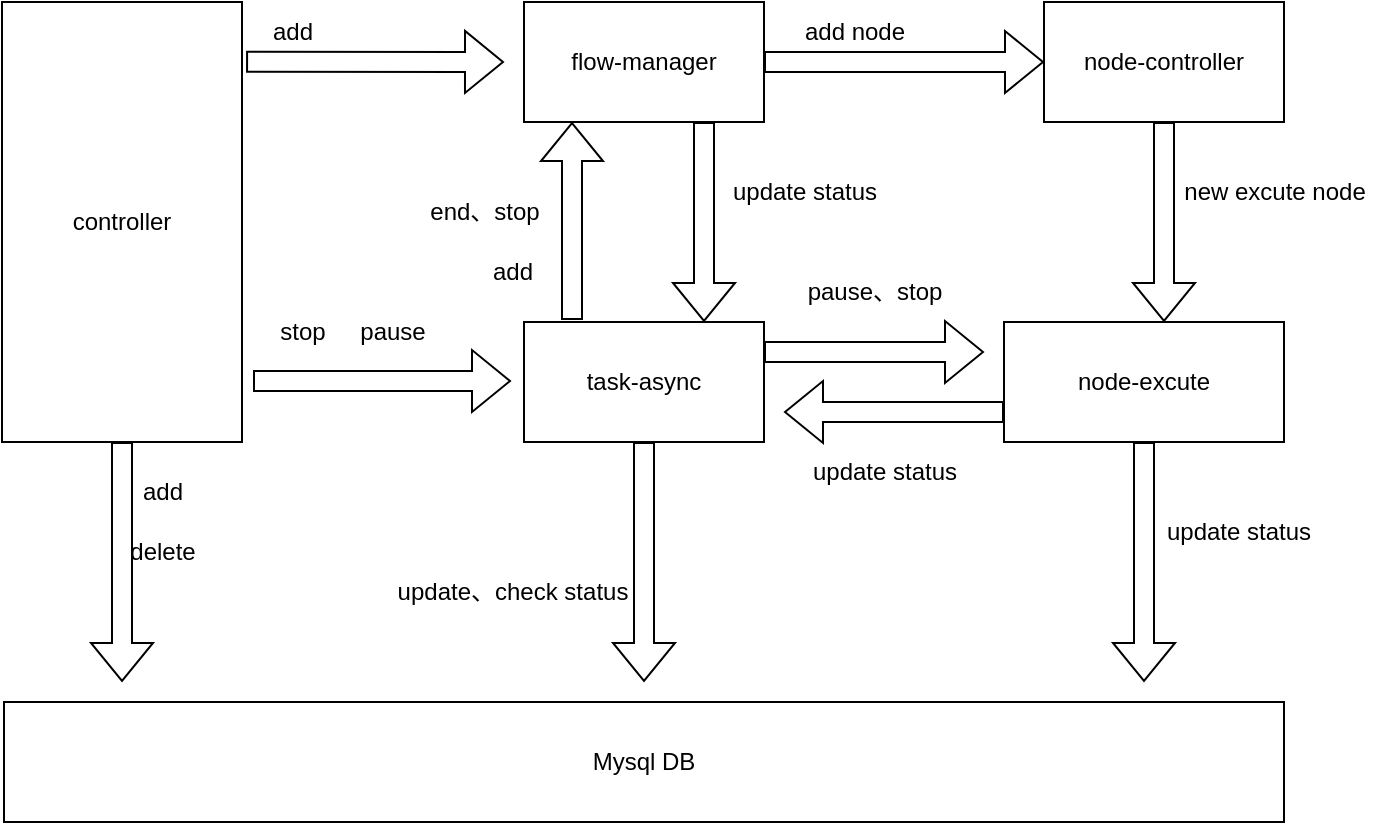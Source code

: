 <mxfile version="21.6.5" type="github">
  <diagram name="第 1 页" id="WqXJhaSLLUQTE0gSCGbV">
    <mxGraphModel dx="1073" dy="827" grid="1" gridSize="10" guides="1" tooltips="1" connect="1" arrows="1" fold="1" page="1" pageScale="1" pageWidth="827" pageHeight="1169" math="0" shadow="0">
      <root>
        <mxCell id="0" />
        <mxCell id="1" parent="0" />
        <mxCell id="pC1CZpYvU-gQLA5faWjE-1" value="node-excute" style="rounded=0;whiteSpace=wrap;html=1;" vertex="1" parent="1">
          <mxGeometry x="660" y="370" width="140" height="60" as="geometry" />
        </mxCell>
        <mxCell id="pC1CZpYvU-gQLA5faWjE-3" value="task-async" style="rounded=0;whiteSpace=wrap;html=1;" vertex="1" parent="1">
          <mxGeometry x="420" y="370" width="120" height="60" as="geometry" />
        </mxCell>
        <mxCell id="pC1CZpYvU-gQLA5faWjE-4" value="flow-manager" style="rounded=0;whiteSpace=wrap;html=1;" vertex="1" parent="1">
          <mxGeometry x="420" y="210" width="120" height="60" as="geometry" />
        </mxCell>
        <mxCell id="pC1CZpYvU-gQLA5faWjE-5" value="controller" style="rounded=0;whiteSpace=wrap;html=1;" vertex="1" parent="1">
          <mxGeometry x="159" y="210" width="120" height="220" as="geometry" />
        </mxCell>
        <mxCell id="pC1CZpYvU-gQLA5faWjE-6" value="Mysql DB" style="rounded=0;whiteSpace=wrap;html=1;" vertex="1" parent="1">
          <mxGeometry x="160" y="560" width="640" height="60" as="geometry" />
        </mxCell>
        <mxCell id="pC1CZpYvU-gQLA5faWjE-7" value="" style="shape=flexArrow;endArrow=classic;html=1;rounded=0;exitX=0.5;exitY=1;exitDx=0;exitDy=0;" edge="1" parent="1" source="pC1CZpYvU-gQLA5faWjE-5">
          <mxGeometry width="50" height="50" relative="1" as="geometry">
            <mxPoint x="249" y="520" as="sourcePoint" />
            <mxPoint x="219" y="550" as="targetPoint" />
          </mxGeometry>
        </mxCell>
        <mxCell id="pC1CZpYvU-gQLA5faWjE-8" value="add" style="text;html=1;align=center;verticalAlign=middle;resizable=0;points=[];autosize=1;strokeColor=none;fillColor=none;" vertex="1" parent="1">
          <mxGeometry x="219" y="440" width="40" height="30" as="geometry" />
        </mxCell>
        <mxCell id="pC1CZpYvU-gQLA5faWjE-9" value="delete" style="text;html=1;align=center;verticalAlign=middle;resizable=0;points=[];autosize=1;strokeColor=none;fillColor=none;" vertex="1" parent="1">
          <mxGeometry x="209" y="470" width="60" height="30" as="geometry" />
        </mxCell>
        <mxCell id="pC1CZpYvU-gQLA5faWjE-10" value="add" style="text;html=1;align=center;verticalAlign=middle;resizable=0;points=[];autosize=1;strokeColor=none;fillColor=none;" vertex="1" parent="1">
          <mxGeometry x="284" y="210" width="40" height="30" as="geometry" />
        </mxCell>
        <mxCell id="pC1CZpYvU-gQLA5faWjE-11" value="" style="shape=flexArrow;endArrow=classic;html=1;rounded=0;exitX=1.017;exitY=0.136;exitDx=0;exitDy=0;exitPerimeter=0;" edge="1" parent="1" source="pC1CZpYvU-gQLA5faWjE-5">
          <mxGeometry width="50" height="50" relative="1" as="geometry">
            <mxPoint x="310" y="410" as="sourcePoint" />
            <mxPoint x="410" y="240" as="targetPoint" />
          </mxGeometry>
        </mxCell>
        <mxCell id="pC1CZpYvU-gQLA5faWjE-12" value="pause" style="text;html=1;align=center;verticalAlign=middle;resizable=0;points=[];autosize=1;strokeColor=none;fillColor=none;" vertex="1" parent="1">
          <mxGeometry x="324" y="360" width="60" height="30" as="geometry" />
        </mxCell>
        <mxCell id="pC1CZpYvU-gQLA5faWjE-13" value="stop" style="text;html=1;align=center;verticalAlign=middle;resizable=0;points=[];autosize=1;strokeColor=none;fillColor=none;" vertex="1" parent="1">
          <mxGeometry x="284" y="360" width="50" height="30" as="geometry" />
        </mxCell>
        <mxCell id="pC1CZpYvU-gQLA5faWjE-14" value="" style="shape=flexArrow;endArrow=classic;html=1;rounded=0;exitX=0.2;exitY=-0.017;exitDx=0;exitDy=0;exitPerimeter=0;entryX=0.2;entryY=1;entryDx=0;entryDy=0;entryPerimeter=0;" edge="1" parent="1" source="pC1CZpYvU-gQLA5faWjE-3" target="pC1CZpYvU-gQLA5faWjE-4">
          <mxGeometry width="50" height="50" relative="1" as="geometry">
            <mxPoint x="590" y="340" as="sourcePoint" />
            <mxPoint x="640" y="290" as="targetPoint" />
          </mxGeometry>
        </mxCell>
        <mxCell id="pC1CZpYvU-gQLA5faWjE-16" value="add" style="text;html=1;align=center;verticalAlign=middle;resizable=0;points=[];autosize=1;strokeColor=none;fillColor=none;" vertex="1" parent="1">
          <mxGeometry x="394" y="330" width="40" height="30" as="geometry" />
        </mxCell>
        <mxCell id="pC1CZpYvU-gQLA5faWjE-17" value="" style="shape=flexArrow;endArrow=classic;html=1;rounded=0;exitX=0.75;exitY=1;exitDx=0;exitDy=0;entryX=0.75;entryY=0;entryDx=0;entryDy=0;" edge="1" parent="1" source="pC1CZpYvU-gQLA5faWjE-4" target="pC1CZpYvU-gQLA5faWjE-3">
          <mxGeometry width="50" height="50" relative="1" as="geometry">
            <mxPoint x="690" y="260" as="sourcePoint" />
            <mxPoint x="740" y="210" as="targetPoint" />
          </mxGeometry>
        </mxCell>
        <mxCell id="pC1CZpYvU-gQLA5faWjE-18" value="add node" style="text;html=1;align=center;verticalAlign=middle;resizable=0;points=[];autosize=1;strokeColor=none;fillColor=none;" vertex="1" parent="1">
          <mxGeometry x="550" y="210" width="70" height="30" as="geometry" />
        </mxCell>
        <mxCell id="pC1CZpYvU-gQLA5faWjE-19" value="node-controller" style="rounded=0;whiteSpace=wrap;html=1;" vertex="1" parent="1">
          <mxGeometry x="680" y="210" width="120" height="60" as="geometry" />
        </mxCell>
        <mxCell id="pC1CZpYvU-gQLA5faWjE-20" value="" style="shape=flexArrow;endArrow=classic;html=1;rounded=0;exitX=1;exitY=0.5;exitDx=0;exitDy=0;entryX=0;entryY=0.5;entryDx=0;entryDy=0;" edge="1" parent="1" source="pC1CZpYvU-gQLA5faWjE-4" target="pC1CZpYvU-gQLA5faWjE-19">
          <mxGeometry width="50" height="50" relative="1" as="geometry">
            <mxPoint x="570" y="190" as="sourcePoint" />
            <mxPoint x="620" y="140" as="targetPoint" />
          </mxGeometry>
        </mxCell>
        <mxCell id="pC1CZpYvU-gQLA5faWjE-21" value="" style="shape=flexArrow;endArrow=classic;html=1;rounded=0;exitX=0.5;exitY=1;exitDx=0;exitDy=0;" edge="1" parent="1" source="pC1CZpYvU-gQLA5faWjE-19">
          <mxGeometry width="50" height="50" relative="1" as="geometry">
            <mxPoint x="750" y="420" as="sourcePoint" />
            <mxPoint x="740" y="370" as="targetPoint" />
          </mxGeometry>
        </mxCell>
        <mxCell id="pC1CZpYvU-gQLA5faWjE-23" value="new excute node" style="text;html=1;align=center;verticalAlign=middle;resizable=0;points=[];autosize=1;strokeColor=none;fillColor=none;" vertex="1" parent="1">
          <mxGeometry x="740" y="290" width="110" height="30" as="geometry" />
        </mxCell>
        <mxCell id="pC1CZpYvU-gQLA5faWjE-25" value="" style="shape=flexArrow;endArrow=classic;html=1;rounded=0;exitX=0;exitY=0.75;exitDx=0;exitDy=0;" edge="1" parent="1" source="pC1CZpYvU-gQLA5faWjE-1">
          <mxGeometry width="50" height="50" relative="1" as="geometry">
            <mxPoint x="720" y="710" as="sourcePoint" />
            <mxPoint x="550" y="415" as="targetPoint" />
          </mxGeometry>
        </mxCell>
        <mxCell id="pC1CZpYvU-gQLA5faWjE-26" value="update status" style="text;html=1;align=center;verticalAlign=middle;resizable=0;points=[];autosize=1;strokeColor=none;fillColor=none;" vertex="1" parent="1">
          <mxGeometry x="550" y="430" width="100" height="30" as="geometry" />
        </mxCell>
        <mxCell id="pC1CZpYvU-gQLA5faWjE-27" value="" style="shape=flexArrow;endArrow=classic;html=1;rounded=0;exitX=1;exitY=0.25;exitDx=0;exitDy=0;" edge="1" parent="1" source="pC1CZpYvU-gQLA5faWjE-3">
          <mxGeometry width="50" height="50" relative="1" as="geometry">
            <mxPoint x="590" y="330" as="sourcePoint" />
            <mxPoint x="650" y="385" as="targetPoint" />
          </mxGeometry>
        </mxCell>
        <mxCell id="pC1CZpYvU-gQLA5faWjE-28" value="pause、stop" style="text;html=1;align=center;verticalAlign=middle;resizable=0;points=[];autosize=1;strokeColor=none;fillColor=none;" vertex="1" parent="1">
          <mxGeometry x="550" y="340" width="90" height="30" as="geometry" />
        </mxCell>
        <mxCell id="pC1CZpYvU-gQLA5faWjE-29" value="end、stop" style="text;html=1;align=center;verticalAlign=middle;resizable=0;points=[];autosize=1;strokeColor=none;fillColor=none;" vertex="1" parent="1">
          <mxGeometry x="360" y="300" width="80" height="30" as="geometry" />
        </mxCell>
        <mxCell id="pC1CZpYvU-gQLA5faWjE-30" value="" style="shape=flexArrow;endArrow=classic;html=1;rounded=0;exitX=0.5;exitY=1;exitDx=0;exitDy=0;" edge="1" parent="1" source="pC1CZpYvU-gQLA5faWjE-1">
          <mxGeometry width="50" height="50" relative="1" as="geometry">
            <mxPoint x="380" y="780" as="sourcePoint" />
            <mxPoint x="730" y="550" as="targetPoint" />
          </mxGeometry>
        </mxCell>
        <mxCell id="pC1CZpYvU-gQLA5faWjE-32" value="update status" style="text;html=1;align=center;verticalAlign=middle;resizable=0;points=[];autosize=1;strokeColor=none;fillColor=none;" vertex="1" parent="1">
          <mxGeometry x="727" y="460" width="100" height="30" as="geometry" />
        </mxCell>
        <mxCell id="pC1CZpYvU-gQLA5faWjE-33" value="update、check status" style="text;html=1;align=center;verticalAlign=middle;resizable=0;points=[];autosize=1;strokeColor=none;fillColor=none;" vertex="1" parent="1">
          <mxGeometry x="344" y="490" width="140" height="30" as="geometry" />
        </mxCell>
        <mxCell id="pC1CZpYvU-gQLA5faWjE-34" value="" style="shape=flexArrow;endArrow=classic;html=1;rounded=0;exitX=0.5;exitY=1;exitDx=0;exitDy=0;" edge="1" parent="1" source="pC1CZpYvU-gQLA5faWjE-3">
          <mxGeometry width="50" height="50" relative="1" as="geometry">
            <mxPoint x="540" y="540" as="sourcePoint" />
            <mxPoint x="480" y="550" as="targetPoint" />
          </mxGeometry>
        </mxCell>
        <mxCell id="pC1CZpYvU-gQLA5faWjE-35" value="update status" style="text;html=1;align=center;verticalAlign=middle;resizable=0;points=[];autosize=1;strokeColor=none;fillColor=none;" vertex="1" parent="1">
          <mxGeometry x="510" y="290" width="100" height="30" as="geometry" />
        </mxCell>
        <mxCell id="pC1CZpYvU-gQLA5faWjE-37" value="" style="shape=flexArrow;endArrow=classic;html=1;rounded=0;exitX=1.017;exitY=0.136;exitDx=0;exitDy=0;exitPerimeter=0;" edge="1" parent="1">
          <mxGeometry width="50" height="50" relative="1" as="geometry">
            <mxPoint x="284.5" y="399.5" as="sourcePoint" />
            <mxPoint x="413.5" y="399.5" as="targetPoint" />
          </mxGeometry>
        </mxCell>
      </root>
    </mxGraphModel>
  </diagram>
</mxfile>

